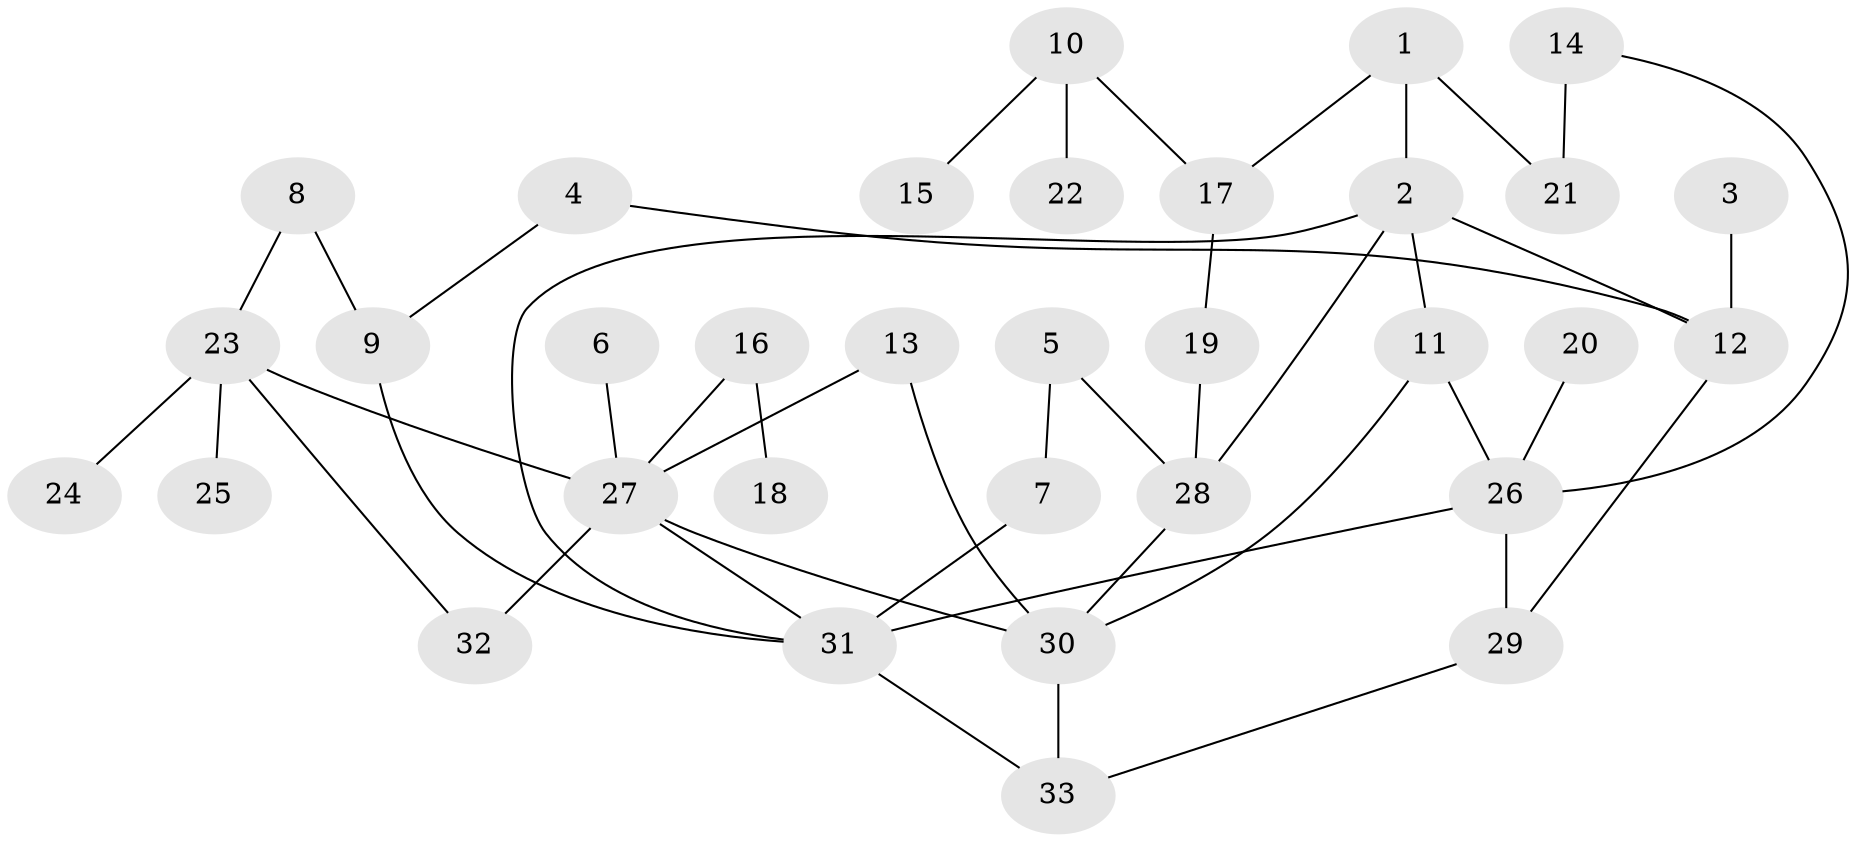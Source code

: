 // original degree distribution, {4: 0.06060606060606061, 6: 0.06060606060606061, 3: 0.18181818181818182, 5: 0.030303030303030304, 1: 0.3484848484848485, 7: 0.015151515151515152, 2: 0.30303030303030304}
// Generated by graph-tools (version 1.1) at 2025/49/03/09/25 03:49:19]
// undirected, 33 vertices, 45 edges
graph export_dot {
graph [start="1"]
  node [color=gray90,style=filled];
  1;
  2;
  3;
  4;
  5;
  6;
  7;
  8;
  9;
  10;
  11;
  12;
  13;
  14;
  15;
  16;
  17;
  18;
  19;
  20;
  21;
  22;
  23;
  24;
  25;
  26;
  27;
  28;
  29;
  30;
  31;
  32;
  33;
  1 -- 2 [weight=1.0];
  1 -- 17 [weight=1.0];
  1 -- 21 [weight=1.0];
  2 -- 11 [weight=1.0];
  2 -- 12 [weight=1.0];
  2 -- 28 [weight=1.0];
  2 -- 31 [weight=1.0];
  3 -- 12 [weight=1.0];
  4 -- 9 [weight=1.0];
  4 -- 12 [weight=1.0];
  5 -- 7 [weight=1.0];
  5 -- 28 [weight=1.0];
  6 -- 27 [weight=1.0];
  7 -- 31 [weight=1.0];
  8 -- 9 [weight=1.0];
  8 -- 23 [weight=1.0];
  9 -- 31 [weight=1.0];
  10 -- 15 [weight=1.0];
  10 -- 17 [weight=1.0];
  10 -- 22 [weight=1.0];
  11 -- 26 [weight=1.0];
  11 -- 30 [weight=1.0];
  12 -- 29 [weight=1.0];
  13 -- 27 [weight=1.0];
  13 -- 30 [weight=1.0];
  14 -- 21 [weight=1.0];
  14 -- 26 [weight=1.0];
  16 -- 18 [weight=1.0];
  16 -- 27 [weight=1.0];
  17 -- 19 [weight=1.0];
  19 -- 28 [weight=1.0];
  20 -- 26 [weight=1.0];
  23 -- 24 [weight=1.0];
  23 -- 25 [weight=1.0];
  23 -- 27 [weight=1.0];
  23 -- 32 [weight=1.0];
  26 -- 29 [weight=1.0];
  26 -- 31 [weight=1.0];
  27 -- 30 [weight=1.0];
  27 -- 31 [weight=1.0];
  27 -- 32 [weight=1.0];
  28 -- 30 [weight=1.0];
  29 -- 33 [weight=1.0];
  30 -- 33 [weight=1.0];
  31 -- 33 [weight=1.0];
}
